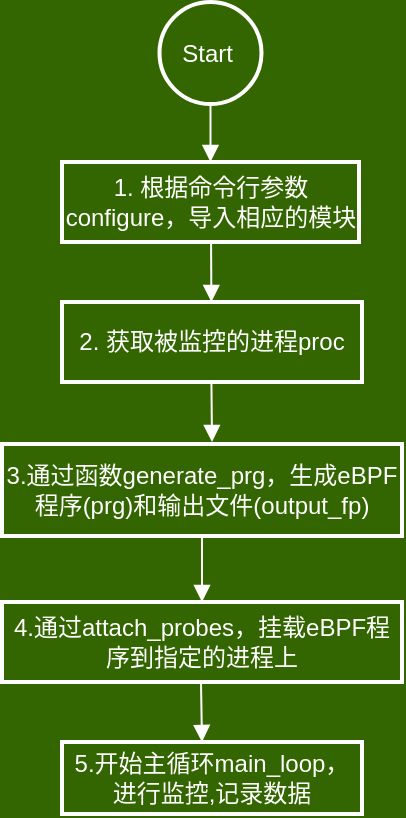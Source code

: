 <mxfile version="21.5.2" type="github" pages="9">
  <diagram name="top_snoop" id="3nX2BSyTHCfL3Wa8FLLo">
    <mxGraphModel dx="1050" dy="485" grid="1" gridSize="10" guides="1" tooltips="1" connect="1" arrows="1" fold="1" page="1" pageScale="1" pageWidth="827" pageHeight="1169" background="#336600" math="0" shadow="0">
      <root>
        <mxCell id="0" />
        <mxCell id="1" parent="0" />
        <mxCell id="h7UFg-lYE6FMvcC_o7Jn-14" value="Start " style="ellipse;aspect=fixed;strokeWidth=2;whiteSpace=wrap;fontColor=#FFFFFF;fillColor=none;strokeColor=#FFFFFF;" parent="1" vertex="1">
          <mxGeometry x="398.75" y="120" width="51" height="51" as="geometry" />
        </mxCell>
        <mxCell id="h7UFg-lYE6FMvcC_o7Jn-15" value="1. 根据命令行参数configure，导入相应的模块" style="whiteSpace=wrap;strokeWidth=2;strokeColor=#FFFFFF;fontColor=#FFFFFF;fillColor=none;" parent="1" vertex="1">
          <mxGeometry x="350" y="200" width="148.5" height="40" as="geometry" />
        </mxCell>
        <mxCell id="h7UFg-lYE6FMvcC_o7Jn-16" value="2. 获取被监控的进程proc" style="whiteSpace=wrap;strokeWidth=2;fillColor=none;strokeColor=#FFFFFF;fontColor=#FFFFFF;" parent="1" vertex="1">
          <mxGeometry x="350" y="270" width="150" height="40" as="geometry" />
        </mxCell>
        <mxCell id="h7UFg-lYE6FMvcC_o7Jn-17" value="3.通过函数generate_prg，生成eBPF程序(prg)和输出文件(output_fp)" style="whiteSpace=wrap;strokeWidth=2;fillColor=none;strokeColor=#FFFFFF;fontColor=#FFFFFF;" parent="1" vertex="1">
          <mxGeometry x="320" y="341" width="200" height="46" as="geometry" />
        </mxCell>
        <mxCell id="h7UFg-lYE6FMvcC_o7Jn-19" value="4.通过attach_probes，挂载eBPF程序到指定的进程上" style="whiteSpace=wrap;strokeWidth=2;fillColor=none;strokeColor=#FFFFFF;fontColor=#FFFFFF;" parent="1" vertex="1">
          <mxGeometry x="320" y="420" width="200" height="40" as="geometry" />
        </mxCell>
        <mxCell id="h7UFg-lYE6FMvcC_o7Jn-20" value="5.开始主循环main_loop，进行监控,记录数据" style="whiteSpace=wrap;strokeWidth=2;fillColor=none;strokeColor=#FFFFFF;fontColor=#FFFFFF;" parent="1" vertex="1">
          <mxGeometry x="350" y="490" width="150" height="36" as="geometry" />
        </mxCell>
        <mxCell id="h7UFg-lYE6FMvcC_o7Jn-21" value="" style="curved=1;startArrow=none;endArrow=block;exitX=0.498;exitY=0.999;rounded=0;strokeColor=#FFFFFF;entryX=0.5;entryY=0;entryDx=0;entryDy=0;" parent="1" source="h7UFg-lYE6FMvcC_o7Jn-14" target="h7UFg-lYE6FMvcC_o7Jn-15" edge="1">
          <mxGeometry relative="1" as="geometry">
            <Array as="points" />
            <mxPoint x="440" y="200" as="targetPoint" />
          </mxGeometry>
        </mxCell>
        <mxCell id="h7UFg-lYE6FMvcC_o7Jn-22" value="" style="curved=1;startArrow=none;endArrow=block;exitX=0.502;exitY=1.008;entryX=0.498;entryY=0.008;rounded=0;strokeColor=#FFFFFF;" parent="1" source="h7UFg-lYE6FMvcC_o7Jn-15" target="h7UFg-lYE6FMvcC_o7Jn-16" edge="1">
          <mxGeometry relative="1" as="geometry">
            <Array as="points" />
          </mxGeometry>
        </mxCell>
        <mxCell id="h7UFg-lYE6FMvcC_o7Jn-23" value="" style="curved=1;startArrow=none;endArrow=block;exitX=0.498;exitY=1.02;rounded=0;strokeColor=#FFFFFF;" parent="1" source="h7UFg-lYE6FMvcC_o7Jn-16" edge="1">
          <mxGeometry relative="1" as="geometry">
            <Array as="points" />
            <mxPoint x="425" y="340" as="targetPoint" />
          </mxGeometry>
        </mxCell>
        <mxCell id="h7UFg-lYE6FMvcC_o7Jn-24" value="" style="curved=1;startArrow=none;endArrow=block;entryX=0.5;entryY=0;rounded=0;strokeColor=#FFFFFF;entryDx=0;entryDy=0;entryPerimeter=0;exitX=0.5;exitY=1;exitDx=0;exitDy=0;" parent="1" source="h7UFg-lYE6FMvcC_o7Jn-17" target="h7UFg-lYE6FMvcC_o7Jn-19" edge="1">
          <mxGeometry relative="1" as="geometry">
            <Array as="points" />
            <mxPoint x="430" y="390" as="sourcePoint" />
            <mxPoint x="422.238" y="410" as="targetPoint" />
          </mxGeometry>
        </mxCell>
        <mxCell id="5Oxc7hnTDfyKyI8yuDM_-6" value="" style="curved=1;startArrow=none;endArrow=block;rounded=0;strokeColor=#FFFFFF;" edge="1" parent="1">
          <mxGeometry relative="1" as="geometry">
            <Array as="points" />
            <mxPoint x="419.5" y="460" as="sourcePoint" />
            <mxPoint x="420" y="490" as="targetPoint" />
          </mxGeometry>
        </mxCell>
      </root>
    </mxGraphModel>
  </diagram>
  <diagram id="IN9KLRWhwznHcERovsdw" name="cpu_top_record">
    <mxGraphModel dx="875" dy="404" grid="1" gridSize="10" guides="1" tooltips="1" connect="1" arrows="1" fold="1" page="1" pageScale="1" pageWidth="827" pageHeight="1169" background="#336600" math="0" shadow="0">
      <root>
        <mxCell id="0" />
        <mxCell id="1" parent="0" />
        <mxCell id="AUOW7-mFv-4OuoYt6kua-1" value="开始" style="rounded=1;absoluteArcSize=1;arcSize=14;whiteSpace=wrap;strokeWidth=2;fillColor=none;strokeColor=#FFFFFF;fontColor=#FFFFFF;" parent="1" vertex="1">
          <mxGeometry x="473" y="20" width="48" height="33" as="geometry" />
        </mxCell>
        <mxCell id="AUOW7-mFv-4OuoYt6kua-2" value="获取进程列表pid_list" style="whiteSpace=wrap;strokeWidth=2;fillColor=none;strokeColor=#FFFFFF;fontColor=#FFFFFF;rounded=1;arcSize=14;" parent="1" vertex="1">
          <mxGeometry x="433.5" y="79" width="127" height="38" as="geometry" />
        </mxCell>
        <mxCell id="AUOW7-mFv-4OuoYt6kua-3" value="遍历每个进程" style="rhombus;strokeWidth=2;whiteSpace=wrap;fillColor=none;strokeColor=#FFFFFF;fontColor=#FFFFFF;rounded=1;arcSize=14;" parent="1" vertex="1">
          <mxGeometry x="438" y="145" width="118" height="44" as="geometry" />
        </mxCell>
        <mxCell id="AUOW7-mFv-4OuoYt6kua-4" value="执行 &#39;top&#39; 命令，获取进程的cpu使用情况" style="whiteSpace=wrap;strokeWidth=2;fillColor=none;strokeColor=#FFFFFF;fontColor=#FFFFFF;rounded=1;arcSize=14;" parent="1" vertex="1">
          <mxGeometry x="244.5" y="213" width="120" height="39" as="geometry" />
        </mxCell>
        <mxCell id="AUOW7-mFv-4OuoYt6kua-5" value="按行处理 &#39;top&#39; 命令输出" style="whiteSpace=wrap;strokeWidth=2;fillColor=none;strokeColor=#FFFFFF;fontColor=#FFFFFF;rounded=1;arcSize=14;" parent="1" vertex="1">
          <mxGeometry x="234.75" y="276" width="139.5" height="23" as="geometry" />
        </mxCell>
        <mxCell id="AUOW7-mFv-4OuoYt6kua-6" value="判断该行是否为空" style="rhombus;strokeWidth=2;whiteSpace=wrap;fillColor=none;strokeColor=#FFFFFF;fontColor=#FFFFFF;rounded=1;arcSize=14;" parent="1" vertex="1">
          <mxGeometry x="229.75" y="328" width="149.5" height="55" as="geometry" />
        </mxCell>
        <mxCell id="AUOW7-mFv-4OuoYt6kua-7" value="跳过行" style="whiteSpace=wrap;strokeWidth=2;fillColor=none;strokeColor=#FFFFFF;fontColor=#FFFFFF;rounded=1;arcSize=14;" parent="1" vertex="1">
          <mxGeometry x="134" y="623" width="65" height="33" as="geometry" />
        </mxCell>
        <mxCell id="AUOW7-mFv-4OuoYt6kua-8" value="按列分割行" style="whiteSpace=wrap;strokeWidth=2;fillColor=none;strokeColor=#FFFFFF;fontColor=#FFFFFF;rounded=1;arcSize=14;" parent="1" vertex="1">
          <mxGeometry x="352" y="411" width="96" height="33" as="geometry" />
        </mxCell>
        <mxCell id="AUOW7-mFv-4OuoYt6kua-9" value="提取进程ID CPU使用率和进程名" style="whiteSpace=wrap;strokeWidth=2;fillColor=none;strokeColor=#FFFFFF;fontColor=#FFFFFF;rounded=1;arcSize=14;" parent="1" vertex="1">
          <mxGeometry x="280.5" y="473" width="239" height="33" as="geometry" />
        </mxCell>
        <mxCell id="AUOW7-mFv-4OuoYt6kua-10" value="判断是否指定输出文件" style="rhombus;strokeWidth=2;whiteSpace=wrap;fillColor=none;strokeColor=#FFFFFF;fontColor=#FFFFFF;rounded=1;arcSize=14;" parent="1" vertex="1">
          <mxGeometry x="300.25" y="534" width="199.5" height="53" as="geometry" />
        </mxCell>
        <mxCell id="AUOW7-mFv-4OuoYt6kua-11" value="将数据写入文件" style="whiteSpace=wrap;strokeWidth=2;fillColor=none;strokeColor=#FFFFFF;fontColor=#FFFFFF;rounded=1;arcSize=14;" parent="1" vertex="1">
          <mxGeometry x="223" y="623" width="129" height="33" as="geometry" />
        </mxCell>
        <mxCell id="AUOW7-mFv-4OuoYt6kua-12" value="将数据打印到控制台" style="whiteSpace=wrap;strokeWidth=2;fillColor=none;strokeColor=#FFFFFF;fontColor=#FFFFFF;rounded=1;arcSize=14;" parent="1" vertex="1">
          <mxGeometry x="382" y="623" width="161" height="33" as="geometry" />
        </mxCell>
        <mxCell id="AUOW7-mFv-4OuoYt6kua-13" value="结束每行处理" style="whiteSpace=wrap;strokeWidth=2;fillColor=none;strokeColor=#FFFFFF;fontColor=#FFFFFF;rounded=1;arcSize=14;" parent="1" vertex="1">
          <mxGeometry x="301" y="700" width="113" height="33" as="geometry" />
        </mxCell>
        <mxCell id="AUOW7-mFv-4OuoYt6kua-14" value="结束" style="rounded=1;absoluteArcSize=1;arcSize=14;whiteSpace=wrap;strokeWidth=2;fillColor=none;strokeColor=#FFFFFF;fontColor=#FFFFFF;" parent="1" vertex="1">
          <mxGeometry x="472" y="219" width="49" height="33" as="geometry" />
        </mxCell>
        <mxCell id="AUOW7-mFv-4OuoYt6kua-15" value="" style="curved=1;startArrow=none;endArrow=block;entryX=0.496;entryY=0.012;rounded=0;labelBackgroundColor=none;strokeColor=#FFFFFF;fontColor=#FFFFFF;exitX=0.5;exitY=1;exitDx=0;exitDy=0;" parent="1" source="AUOW7-mFv-4OuoYt6kua-1" target="AUOW7-mFv-4OuoYt6kua-2" edge="1">
          <mxGeometry relative="1" as="geometry">
            <Array as="points" />
            <mxPoint x="370" y="50" as="sourcePoint" />
          </mxGeometry>
        </mxCell>
        <mxCell id="AUOW7-mFv-4OuoYt6kua-16" value="" style="curved=1;startArrow=none;endArrow=block;exitX=0.496;exitY=1.024;entryX=0.497;entryY=-0.001;rounded=0;labelBackgroundColor=none;strokeColor=#FFFFFF;fontColor=#FFFFFF;" parent="1" source="AUOW7-mFv-4OuoYt6kua-2" target="AUOW7-mFv-4OuoYt6kua-3" edge="1">
          <mxGeometry relative="1" as="geometry">
            <Array as="points" />
          </mxGeometry>
        </mxCell>
        <mxCell id="AUOW7-mFv-4OuoYt6kua-18" value="" style="curved=1;startArrow=none;endArrow=block;exitX=0.499;exitY=1.018;entryX=0.499;entryY=-0.012;rounded=0;strokeColor=#FFFFFF;" parent="1" source="AUOW7-mFv-4OuoYt6kua-4" target="AUOW7-mFv-4OuoYt6kua-5" edge="1">
          <mxGeometry relative="1" as="geometry">
            <Array as="points" />
          </mxGeometry>
        </mxCell>
        <mxCell id="AUOW7-mFv-4OuoYt6kua-19" value="" style="curved=1;startArrow=none;endArrow=block;exitX=0.499;exitY=1.0;entryX=0.499;entryY=3.576e-8;rounded=0;strokeColor=#FFFFFF;" parent="1" source="AUOW7-mFv-4OuoYt6kua-5" target="AUOW7-mFv-4OuoYt6kua-6" edge="1">
          <mxGeometry relative="1" as="geometry">
            <Array as="points" />
          </mxGeometry>
        </mxCell>
        <mxCell id="AUOW7-mFv-4OuoYt6kua-20" value="是" style="curved=1;startArrow=none;endArrow=block;exitX=-0.002;exitY=0.837;entryX=0.497;entryY=0.006;rounded=0;labelBackgroundColor=none;strokeColor=#FFFFFF;fontColor=#FFFFFF;" parent="1" source="AUOW7-mFv-4OuoYt6kua-6" target="AUOW7-mFv-4OuoYt6kua-7" edge="1">
          <mxGeometry relative="1" as="geometry">
            <Array as="points" />
          </mxGeometry>
        </mxCell>
        <mxCell id="AUOW7-mFv-4OuoYt6kua-21" value="否" style="curved=1;startArrow=none;endArrow=block;exitX=0.857;exitY=1.002;entryX=0.495;entryY=-0.006;rounded=0;strokeColor=#FFFFFF;labelBackgroundColor=none;fontColor=#FFFFFF;" parent="1" source="AUOW7-mFv-4OuoYt6kua-6" target="AUOW7-mFv-4OuoYt6kua-8" edge="1">
          <mxGeometry relative="1" as="geometry">
            <Array as="points">
              <mxPoint x="387" y="399" />
            </Array>
          </mxGeometry>
        </mxCell>
        <mxCell id="AUOW7-mFv-4OuoYt6kua-22" value="" style="curved=1;startArrow=none;endArrow=block;exitX=0.495;exitY=1.006;entryX=0.5;entryY=0.006;rounded=0;strokeColor=#FFFFFF;" parent="1" source="AUOW7-mFv-4OuoYt6kua-8" target="AUOW7-mFv-4OuoYt6kua-9" edge="1">
          <mxGeometry relative="1" as="geometry">
            <Array as="points" />
          </mxGeometry>
        </mxCell>
        <mxCell id="AUOW7-mFv-4OuoYt6kua-23" value="" style="curved=1;startArrow=none;endArrow=block;exitX=0.5;exitY=1.018;entryX=0.5;entryY=-0.002;rounded=0;strokeColor=#FFFFFF;" parent="1" source="AUOW7-mFv-4OuoYt6kua-9" target="AUOW7-mFv-4OuoYt6kua-10" edge="1">
          <mxGeometry relative="1" as="geometry">
            <Array as="points" />
          </mxGeometry>
        </mxCell>
        <mxCell id="AUOW7-mFv-4OuoYt6kua-24" value="是" style="curved=1;startArrow=none;endArrow=block;exitX=0.149;exitY=0.999;entryX=0.498;entryY=0.006;rounded=0;labelBackgroundColor=none;strokeColor=#FFFFFF;fontColor=#FFFFFF;" parent="1" source="AUOW7-mFv-4OuoYt6kua-10" target="AUOW7-mFv-4OuoYt6kua-11" edge="1">
          <mxGeometry relative="1" as="geometry">
            <Array as="points" />
          </mxGeometry>
        </mxCell>
        <mxCell id="AUOW7-mFv-4OuoYt6kua-25" value="否" style="curved=1;startArrow=none;endArrow=block;exitX=0.851;exitY=0.999;entryX=0.496;entryY=0.006;rounded=0;strokeColor=#FFFFFF;fontColor=#FFFFFF;labelBackgroundColor=none;" parent="1" source="AUOW7-mFv-4OuoYt6kua-10" target="AUOW7-mFv-4OuoYt6kua-12" edge="1">
          <mxGeometry relative="1" as="geometry">
            <Array as="points">
              <mxPoint x="458" y="604" />
            </Array>
          </mxGeometry>
        </mxCell>
        <mxCell id="AUOW7-mFv-4OuoYt6kua-26" value="" style="curved=1;startArrow=none;endArrow=block;exitX=0.497;exitY=1.018;rounded=0;labelBackgroundColor=none;strokeColor=#FFFFFF;fontColor=#FFFFFF;entryX=0;entryY=0.5;entryDx=0;entryDy=0;" parent="1" edge="1" target="AUOW7-mFv-4OuoYt6kua-13">
          <mxGeometry relative="1" as="geometry">
            <Array as="points">
              <mxPoint x="188" y="713" />
            </Array>
            <mxPoint x="172.997" y="656" as="sourcePoint" />
            <mxPoint x="297" y="753" as="targetPoint" />
          </mxGeometry>
        </mxCell>
        <mxCell id="AUOW7-mFv-4OuoYt6kua-27" value="" style="curved=1;startArrow=none;endArrow=block;rounded=0;labelBackgroundColor=none;strokeColor=#FFFFFF;fontColor=#FFFFFF;entryX=0.354;entryY=0.03;entryDx=0;entryDy=0;entryPerimeter=0;" parent="1" target="AUOW7-mFv-4OuoYt6kua-13" edge="1">
          <mxGeometry relative="1" as="geometry">
            <Array as="points">
              <mxPoint x="330" y="680" />
            </Array>
            <mxPoint x="287" y="656" as="sourcePoint" />
            <mxPoint x="360" y="690" as="targetPoint" />
          </mxGeometry>
        </mxCell>
        <mxCell id="AUOW7-mFv-4OuoYt6kua-28" value="" style="curved=1;startArrow=none;endArrow=block;exitX=0.496;exitY=1.018;entryX=0.845;entryY=-0.012;rounded=0;labelBackgroundColor=none;strokeColor=#FFFFFF;fontColor=#FFFFFF;" parent="1" source="AUOW7-mFv-4OuoYt6kua-12" target="AUOW7-mFv-4OuoYt6kua-13" edge="1">
          <mxGeometry relative="1" as="geometry">
            <Array as="points" />
          </mxGeometry>
        </mxCell>
        <mxCell id="AUOW7-mFv-4OuoYt6kua-29" value="" style="curved=1;startArrow=none;endArrow=block;entryX=0.949;entryY=0.568;rounded=0;strokeColor=#FFFFFF;exitX=1;exitY=0.5;exitDx=0;exitDy=0;entryDx=0;entryDy=0;entryPerimeter=0;" parent="1" edge="1" target="AUOW7-mFv-4OuoYt6kua-3" source="AUOW7-mFv-4OuoYt6kua-13">
          <mxGeometry relative="1" as="geometry">
            <Array as="points">
              <mxPoint x="614" y="712" />
              <mxPoint x="579" y="352.8" />
            </Array>
            <mxPoint x="438" y="706.75" as="sourcePoint" />
            <mxPoint x="550.5" y="160.0" as="targetPoint" />
          </mxGeometry>
        </mxCell>
        <mxCell id="AUOW7-mFv-4OuoYt6kua-30" value="结束循环" style="curved=1;startArrow=none;endArrow=block;exitX=0.497;exitY=0.999;entryX=0.502;entryY=0.006;rounded=0;labelBackgroundColor=none;fontColor=#FFFFFF;strokeColor=#FFFFFF;" parent="1" source="AUOW7-mFv-4OuoYt6kua-3" target="AUOW7-mFv-4OuoYt6kua-14" edge="1">
          <mxGeometry relative="1" as="geometry">
            <Array as="points" />
          </mxGeometry>
        </mxCell>
        <mxCell id="AUOW7-mFv-4OuoYt6kua-32" value="" style="curved=1;endArrow=block;html=1;rounded=0;exitX=0;exitY=0.5;exitDx=0;exitDy=0;entryX=0.5;entryY=0;entryDx=0;entryDy=0;strokeColor=#FFFFFF;startArrow=none;" parent="1" source="AUOW7-mFv-4OuoYt6kua-3" target="AUOW7-mFv-4OuoYt6kua-4" edge="1">
          <mxGeometry width="50" height="50" relative="1" as="geometry">
            <mxPoint x="387" y="318" as="sourcePoint" />
            <mxPoint x="437" y="268" as="targetPoint" />
            <Array as="points">
              <mxPoint x="363" y="163" />
              <mxPoint x="305" y="179" />
            </Array>
          </mxGeometry>
        </mxCell>
      </root>
    </mxGraphModel>
  </diagram>
  <diagram id="hdZc4Ev97IjyG26lCY4t" name="内存释放更新函数">
    <mxGraphModel dx="1235" dy="636" grid="0" gridSize="10" guides="1" tooltips="1" connect="1" arrows="1" fold="1" page="1" pageScale="1" pageWidth="827" pageHeight="1169" math="0" shadow="0">
      <root>
        <mxCell id="0" />
        <mxCell id="1" parent="0" />
        <mxCell id="1NngMsgMbWUKY6UWsDFl-1" value="开始" style="whiteSpace=wrap;strokeWidth=2;" vertex="1" parent="1">
          <mxGeometry x="220.5" y="226" width="48" height="33" as="geometry" />
        </mxCell>
        <mxCell id="1NngMsgMbWUKY6UWsDFl-2" value="在`combined_allocs`哈希表中查找&#xa;tgid对应的内存分配信息，值赋给`existing_cinfo`，" style="rhombus;strokeWidth=2;whiteSpace=wrap;" vertex="1" parent="1">
          <mxGeometry x="114" y="286" width="261" height="82" as="geometry" />
        </mxCell>
        <mxCell id="1NngMsgMbWUKY6UWsDFl-3" value="获取旧的内存分配信息，将`existing_cinfo`指向的值赋给`cinfo`" style="whiteSpace=wrap;strokeWidth=2;" vertex="1" parent="1">
          <mxGeometry x="55" y="409" width="172" height="49" as="geometry" />
        </mxCell>
        <mxCell id="1NngMsgMbWUKY6UWsDFl-4" value="初始化内存分配信息" style="whiteSpace=wrap;strokeWidth=2;" vertex="1" parent="1">
          <mxGeometry x="267" y="410" width="171" height="48" as="geometry" />
        </mxCell>
        <mxCell id="1NngMsgMbWUKY6UWsDFl-5" value="判断释放内存大小是否大于等于总分配内存大小" style="whiteSpace=wrap;strokeWidth=2;" vertex="1" parent="1">
          <mxGeometry x="72" y="508" width="352" height="33" as="geometry" />
        </mxCell>
        <mxCell id="1NngMsgMbWUKY6UWsDFl-6" value="总分配内存大小设为0" style="whiteSpace=wrap;strokeWidth=2;" vertex="1" parent="1">
          <mxGeometry x="20" y="610" width="169" height="33" as="geometry" />
        </mxCell>
        <mxCell id="1NngMsgMbWUKY6UWsDFl-7" value="从总分配内存大小中减去释放的内存大小" style="whiteSpace=wrap;strokeWidth=2;" vertex="1" parent="1">
          <mxGeometry x="239" y="610" width="231" height="33" as="geometry" />
        </mxCell>
        <mxCell id="1NngMsgMbWUKY6UWsDFl-8" value="判断分配次数是否大于0" style="whiteSpace=wrap;strokeWidth=2;" vertex="1" parent="1">
          <mxGeometry x="152.5" y="673" width="184" height="33" as="geometry" />
        </mxCell>
        <mxCell id="1NngMsgMbWUKY6UWsDFl-9" value="分配次数减1" style="whiteSpace=wrap;strokeWidth=2;" vertex="1" parent="1">
          <mxGeometry x="108" y="754" width="104" height="33" as="geometry" />
        </mxCell>
        <mxCell id="1NngMsgMbWUKY6UWsDFl-10" value="分配次数保持不变" style="whiteSpace=wrap;strokeWidth=2;" vertex="1" parent="1">
          <mxGeometry x="261" y="754" width="145" height="33" as="geometry" />
        </mxCell>
        <mxCell id="1NngMsgMbWUKY6UWsDFl-11" value="在`combined_allocs`哈希表中更新内存分配，将键为`tgid`的项的值赋为`cinfo`" style="whiteSpace=wrap;strokeWidth=2;" vertex="1" parent="1">
          <mxGeometry x="141" y="828" width="220" height="33" as="geometry" />
        </mxCell>
        <mxCell id="1NngMsgMbWUKY6UWsDFl-12" value="结束" style="whiteSpace=wrap;strokeWidth=2;" vertex="1" parent="1">
          <mxGeometry x="227" y="888" width="49" height="33" as="geometry" />
        </mxCell>
        <mxCell id="1NngMsgMbWUKY6UWsDFl-13" value="" style="curved=1;startArrow=none;endArrow=block;exitX=0.492;exitY=1.012;rounded=0;entryX=0.5;entryY=0;entryDx=0;entryDy=0;" edge="1" parent="1" source="1NngMsgMbWUKY6UWsDFl-1" target="1NngMsgMbWUKY6UWsDFl-2">
          <mxGeometry relative="1" as="geometry">
            <Array as="points" />
            <mxPoint x="243" y="160" as="targetPoint" />
          </mxGeometry>
        </mxCell>
        <mxCell id="1NngMsgMbWUKY6UWsDFl-14" value="找到" style="curved=1;startArrow=none;endArrow=block;exitX=0.16;exitY=1.002;entryX=0.499;entryY=-0.004;rounded=0;" edge="1" parent="1" source="1NngMsgMbWUKY6UWsDFl-2" target="1NngMsgMbWUKY6UWsDFl-3">
          <mxGeometry relative="1" as="geometry">
            <Array as="points">
              <mxPoint x="138" y="391" />
            </Array>
          </mxGeometry>
        </mxCell>
        <mxCell id="1NngMsgMbWUKY6UWsDFl-15" value="未找到" style="curved=1;startArrow=none;endArrow=block;exitX=0.84;exitY=1.002;entryX=0.496;entryY=-0.004;rounded=0;" edge="1" parent="1" source="1NngMsgMbWUKY6UWsDFl-2" target="1NngMsgMbWUKY6UWsDFl-4">
          <mxGeometry relative="1" as="geometry">
            <Array as="points">
              <mxPoint x="357" y="391" />
            </Array>
          </mxGeometry>
        </mxCell>
        <mxCell id="1NngMsgMbWUKY6UWsDFl-16" value="" style="curved=1;startArrow=none;endArrow=block;exitX=0.499;exitY=1.008;entryX=0.375;entryY=0.008;rounded=0;" edge="1" parent="1" source="1NngMsgMbWUKY6UWsDFl-3" target="1NngMsgMbWUKY6UWsDFl-5">
          <mxGeometry relative="1" as="geometry">
            <Array as="points">
              <mxPoint x="138" y="483" />
            </Array>
          </mxGeometry>
        </mxCell>
        <mxCell id="1NngMsgMbWUKY6UWsDFl-17" value="" style="curved=1;startArrow=none;endArrow=block;exitX=0.496;exitY=1.008;entryX=0.623;entryY=0.008;rounded=0;" edge="1" parent="1" source="1NngMsgMbWUKY6UWsDFl-4" target="1NngMsgMbWUKY6UWsDFl-5">
          <mxGeometry relative="1" as="geometry">
            <Array as="points">
              <mxPoint x="357" y="483" />
            </Array>
          </mxGeometry>
        </mxCell>
        <mxCell id="1NngMsgMbWUKY6UWsDFl-18" value="是" style="curved=1;startArrow=none;endArrow=block;exitX=0.365;exitY=1.02;entryX=0.499;entryY=0.002;rounded=0;" edge="1" parent="1" source="1NngMsgMbWUKY6UWsDFl-5" target="1NngMsgMbWUKY6UWsDFl-6">
          <mxGeometry relative="1" as="geometry">
            <Array as="points">
              <mxPoint x="104" y="576" />
            </Array>
          </mxGeometry>
        </mxCell>
        <mxCell id="1NngMsgMbWUKY6UWsDFl-19" value="否" style="curved=1;startArrow=none;endArrow=block;exitX=0.632;exitY=1.02;entryX=0.498;entryY=0.002;rounded=0;" edge="1" parent="1" source="1NngMsgMbWUKY6UWsDFl-5" target="1NngMsgMbWUKY6UWsDFl-7">
          <mxGeometry relative="1" as="geometry">
            <Array as="points">
              <mxPoint x="391" y="576" />
            </Array>
          </mxGeometry>
        </mxCell>
        <mxCell id="1NngMsgMbWUKY6UWsDFl-20" value="" style="curved=1;startArrow=none;endArrow=block;exitX=0.499;exitY=1.014;entryX=0.186;entryY=0.014;rounded=0;" edge="1" parent="1" source="1NngMsgMbWUKY6UWsDFl-6" target="1NngMsgMbWUKY6UWsDFl-8">
          <mxGeometry relative="1" as="geometry">
            <Array as="points" />
          </mxGeometry>
        </mxCell>
        <mxCell id="1NngMsgMbWUKY6UWsDFl-21" value="" style="curved=1;startArrow=none;endArrow=block;exitX=0.498;exitY=1.014;entryX=0.81;entryY=0.014;rounded=0;" edge="1" parent="1" source="1NngMsgMbWUKY6UWsDFl-7" target="1NngMsgMbWUKY6UWsDFl-8">
          <mxGeometry relative="1" as="geometry">
            <Array as="points" />
          </mxGeometry>
        </mxCell>
        <mxCell id="1NngMsgMbWUKY6UWsDFl-22" value="是" style="curved=1;startArrow=none;endArrow=block;exitX=0.342;exitY=1.026;entryX=0.504;entryY=0.008;rounded=0;" edge="1" parent="1" source="1NngMsgMbWUKY6UWsDFl-8" target="1NngMsgMbWUKY6UWsDFl-9">
          <mxGeometry relative="1" as="geometry">
            <Array as="points">
              <mxPoint x="160" y="761" />
            </Array>
          </mxGeometry>
        </mxCell>
        <mxCell id="1NngMsgMbWUKY6UWsDFl-23" value="否" style="curved=1;startArrow=none;endArrow=block;exitX=0.653;exitY=1.026;entryX=0.495;entryY=0.008;rounded=0;" edge="1" parent="1" source="1NngMsgMbWUKY6UWsDFl-8" target="1NngMsgMbWUKY6UWsDFl-10">
          <mxGeometry relative="1" as="geometry">
            <Array as="points">
              <mxPoint x="335" y="761" />
            </Array>
          </mxGeometry>
        </mxCell>
        <mxCell id="1NngMsgMbWUKY6UWsDFl-24" value="" style="curved=1;startArrow=none;endArrow=block;exitX=0.504;exitY=1.02;entryX=0.339;entryY=-0.011;rounded=0;" edge="1" parent="1" source="1NngMsgMbWUKY6UWsDFl-9" target="1NngMsgMbWUKY6UWsDFl-11">
          <mxGeometry relative="1" as="geometry">
            <Array as="points" />
          </mxGeometry>
        </mxCell>
        <mxCell id="1NngMsgMbWUKY6UWsDFl-25" value="" style="curved=1;startArrow=none;endArrow=block;exitX=0.495;exitY=1.02;entryX=0.657;entryY=-0.011;rounded=0;" edge="1" parent="1" source="1NngMsgMbWUKY6UWsDFl-10" target="1NngMsgMbWUKY6UWsDFl-11">
          <mxGeometry relative="1" as="geometry">
            <Array as="points" />
          </mxGeometry>
        </mxCell>
        <mxCell id="1NngMsgMbWUKY6UWsDFl-26" value="" style="curved=1;startArrow=none;endArrow=block;exitX=0.498;exitY=1.002;entryX=0.502;entryY=0.002;rounded=0;" edge="1" parent="1" source="1NngMsgMbWUKY6UWsDFl-11" target="1NngMsgMbWUKY6UWsDFl-12">
          <mxGeometry relative="1" as="geometry">
            <Array as="points" />
          </mxGeometry>
        </mxCell>
      </root>
    </mxGraphModel>
  </diagram>
  <diagram id="TjBMJBHKjW4htiPbsV9B" name="内存释放-异常情况">
    <mxGraphModel dx="1050" dy="541" grid="0" gridSize="10" guides="1" tooltips="1" connect="1" arrows="1" fold="1" page="1" pageScale="1" pageWidth="827" pageHeight="1169" math="0" shadow="0">
      <root>
        <mxCell id="0" />
        <mxCell id="1" parent="0" />
        <mxCell id="QXWXVMbuQS7lF9Gm1cix-12" value="否" style="curved=1;startArrow=none;endArrow=block;exitX=0.213;exitY=1.006;entryX=3.893e-8;entryY=0.246;rounded=0;" edge="1" parent="1" target="QXWXVMbuQS7lF9Gm1cix-5">
          <mxGeometry relative="1" as="geometry">
            <Array as="points">
              <mxPoint x="20" y="254" />
              <mxPoint x="20" y="532" />
            </Array>
            <mxPoint x="113.642" y="220" as="sourcePoint" />
          </mxGeometry>
        </mxCell>
        <mxCell id="QXWXVMbuQS7lF9Gm1cix-18" value="开始" style="whiteSpace=wrap;strokeWidth=2;" vertex="1" parent="1">
          <mxGeometry x="201" y="50" width="48" height="33" as="geometry" />
        </mxCell>
        <mxCell id="QXWXVMbuQS7lF9Gm1cix-19" value="尝试释放内存" style="whiteSpace=wrap;strokeWidth=2;" vertex="1" parent="1">
          <mxGeometry x="169" y="103" width="112" height="33" as="geometry" />
        </mxCell>
        <mxCell id="QXWXVMbuQS7lF9Gm1cix-20" value="删除内存分配信息" style="whiteSpace=wrap;strokeWidth=2;" vertex="1" parent="1">
          <mxGeometry x="249" y="420" width="145" height="33" as="geometry" />
        </mxCell>
        <mxCell id="QXWXVMbuQS7lF9Gm1cix-21" value="打印警告信息" style="whiteSpace=wrap;strokeWidth=2;" vertex="1" parent="1">
          <mxGeometry x="63" y="187" width="113" height="33" as="geometry" />
        </mxCell>
        <mxCell id="QXWXVMbuQS7lF9Gm1cix-22" value="创建记录异常信息的变量`cinfo`，并将`total_size`设为当前进程ID，`number_of_allocs`设为尝试释放的内存地址。" style="whiteSpace=wrap;strokeWidth=2;" vertex="1" parent="1">
          <mxGeometry x="27.5" y="249" width="184" height="61" as="geometry" />
        </mxCell>
        <mxCell id="QXWXVMbuQS7lF9Gm1cix-23" value="设置异常标识（将`tgid`设置为`PID_MAX+1`，这是一个不可能的线程组ID）" style="whiteSpace=wrap;strokeWidth=2;" vertex="1" parent="1">
          <mxGeometry x="28.5" y="333" width="183" height="52" as="geometry" />
        </mxCell>
        <mxCell id="QXWXVMbuQS7lF9Gm1cix-24" value="记录异常信息到哈希表`combined_allocs`" style="whiteSpace=wrap;strokeWidth=2;" vertex="1" parent="1">
          <mxGeometry x="32" y="422" width="175" height="33" as="geometry" />
        </mxCell>
        <mxCell id="QXWXVMbuQS7lF9Gm1cix-25" value="结束" style="whiteSpace=wrap;strokeWidth=2;" vertex="1" parent="1">
          <mxGeometry x="200" y="492" width="49" height="33" as="geometry" />
        </mxCell>
        <mxCell id="QXWXVMbuQS7lF9Gm1cix-26" value="" style="curved=1;startArrow=none;endArrow=block;exitX=0.501;exitY=1.012;entryX=0.5;entryY=0.012;rounded=0;" edge="1" parent="1" source="QXWXVMbuQS7lF9Gm1cix-18" target="QXWXVMbuQS7lF9Gm1cix-19">
          <mxGeometry relative="1" as="geometry">
            <Array as="points" />
          </mxGeometry>
        </mxCell>
        <mxCell id="QXWXVMbuQS7lF9Gm1cix-27" value="找到对应的内存分配信息" style="curved=1;startArrow=none;endArrow=block;exitX=0.822;exitY=1.024;entryX=0.501;entryY=0.012;rounded=0;" edge="1" parent="1" source="QXWXVMbuQS7lF9Gm1cix-19" target="QXWXVMbuQS7lF9Gm1cix-20">
          <mxGeometry relative="1" as="geometry">
            <Array as="points">
              <mxPoint x="335" y="171" />
            </Array>
          </mxGeometry>
        </mxCell>
        <mxCell id="QXWXVMbuQS7lF9Gm1cix-28" value="找不到对应的内存分配信息" style="curved=1;startArrow=none;endArrow=block;exitX=0.179;exitY=1.024;entryX=0.499;entryY=0.006;rounded=0;" edge="1" parent="1" source="QXWXVMbuQS7lF9Gm1cix-19" target="QXWXVMbuQS7lF9Gm1cix-21">
          <mxGeometry relative="1" as="geometry">
            <Array as="points">
              <mxPoint x="115" y="171" />
            </Array>
          </mxGeometry>
        </mxCell>
        <mxCell id="QXWXVMbuQS7lF9Gm1cix-29" value="" style="curved=1;startArrow=none;endArrow=block;exitX=0.499;exitY=1.018;entryX=0.497;entryY=-0.012;rounded=0;" edge="1" parent="1" source="QXWXVMbuQS7lF9Gm1cix-21" target="QXWXVMbuQS7lF9Gm1cix-22">
          <mxGeometry relative="1" as="geometry">
            <Array as="points" />
          </mxGeometry>
        </mxCell>
        <mxCell id="QXWXVMbuQS7lF9Gm1cix-30" value="" style="curved=1;startArrow=none;endArrow=block;exitX=0.497;exitY=1.0;entryX=0.495;entryY=1.734e-7;rounded=0;" edge="1" parent="1" source="QXWXVMbuQS7lF9Gm1cix-22" target="QXWXVMbuQS7lF9Gm1cix-23">
          <mxGeometry relative="1" as="geometry">
            <Array as="points" />
          </mxGeometry>
        </mxCell>
        <mxCell id="QXWXVMbuQS7lF9Gm1cix-31" value="" style="curved=1;startArrow=none;endArrow=block;exitX=0.495;exitY=1.012;entryX=0.499;entryY=0.012;rounded=0;" edge="1" parent="1" source="QXWXVMbuQS7lF9Gm1cix-23" target="QXWXVMbuQS7lF9Gm1cix-24">
          <mxGeometry relative="1" as="geometry">
            <Array as="points" />
          </mxGeometry>
        </mxCell>
        <mxCell id="QXWXVMbuQS7lF9Gm1cix-32" value="" style="curved=1;startArrow=none;endArrow=block;exitX=0.499;exitY=1.024;entryX=-0.005;entryY=0.22;rounded=0;" edge="1" parent="1" source="QXWXVMbuQS7lF9Gm1cix-24" target="QXWXVMbuQS7lF9Gm1cix-25">
          <mxGeometry relative="1" as="geometry">
            <Array as="points">
              <mxPoint x="140" y="488" />
            </Array>
          </mxGeometry>
        </mxCell>
        <mxCell id="QXWXVMbuQS7lF9Gm1cix-33" value="" style="curved=1;startArrow=none;endArrow=block;exitX=0.501;exitY=1.024;entryX=0.987;entryY=0.22;rounded=0;" edge="1" parent="1" source="QXWXVMbuQS7lF9Gm1cix-20" target="QXWXVMbuQS7lF9Gm1cix-25">
          <mxGeometry relative="1" as="geometry">
            <Array as="points">
              <mxPoint x="304" y="491" />
            </Array>
          </mxGeometry>
        </mxCell>
      </root>
    </mxGraphModel>
  </diagram>
  <diagram id="Qkxh0dV4tTyi8s2o6wSK" name="network_record">
    <mxGraphModel dx="1235" dy="636" grid="0" gridSize="10" guides="1" tooltips="1" connect="1" arrows="1" fold="1" page="1" pageScale="1" pageWidth="827" pageHeight="1169" math="0" shadow="0">
      <root>
        <mxCell id="0" />
        <mxCell id="1" parent="0" />
        <mxCell id="63xmf0QQKzZDDCpswBvF-1" value="定义网络记录函数network_record" style="whiteSpace=wrap;strokeWidth=2;" vertex="1" parent="1">
          <mxGeometry x="76" y="20" width="144" height="33" as="geometry" />
        </mxCell>
        <mxCell id="63xmf0QQKzZDDCpswBvF-2" value="定义命名元组ThroughputKey用于存储进程ID和名称" style="whiteSpace=wrap;strokeWidth=2;" vertex="1" parent="1">
          <mxGeometry x="64.5" y="73" width="167" height="42" as="geometry" />
        </mxCell>
        <mxCell id="63xmf0QQKzZDDCpswBvF-3" value="初始化字典throughput，于存储每个进程的接收和发送字节数" style="whiteSpace=wrap;strokeWidth=2;" vertex="1" parent="1">
          <mxGeometry x="76.5" y="210" width="142.5" height="47" as="geometry" />
        </mxCell>
        <mxCell id="63xmf0QQKzZDDCpswBvF-4" value="遍历接收字节的哈希表send_bytes，将每个进程的接收字节数存储到默认字典中" style="whiteSpace=wrap;strokeWidth=2;" vertex="1" parent="1">
          <mxGeometry x="60" y="277" width="174" height="57" as="geometry" />
        </mxCell>
        <mxCell id="63xmf0QQKzZDDCpswBvF-5" value="清空接收字节哈希表" style="whiteSpace=wrap;strokeWidth=2;" vertex="1" parent="1">
          <mxGeometry x="67.5" y="352" width="159" height="33" as="geometry" />
        </mxCell>
        <mxCell id="63xmf0QQKzZDDCpswBvF-6" value="遍历发送字节的哈希表recv_bytes，将每个进程的发送字节数存储到默认字典中" style="whiteSpace=wrap;strokeWidth=2;" vertex="1" parent="1">
          <mxGeometry x="62" y="415" width="173" height="57" as="geometry" />
        </mxCell>
        <mxCell id="63xmf0QQKzZDDCpswBvF-7" value="清空发送字节哈希表" style="whiteSpace=wrap;strokeWidth=2;" vertex="1" parent="1">
          <mxGeometry x="69" y="520" width="159" height="33" as="geometry" />
        </mxCell>
        <mxCell id="63xmf0QQKzZDDCpswBvF-9" value="遍历吞吐量字典throughput并写入输出文件" style="whiteSpace=wrap;strokeWidth=2;" vertex="1" parent="1">
          <mxGeometry x="69.75" y="581" width="156" height="34" as="geometry" />
        </mxCell>
        <mxCell id="63xmf0QQKzZDDCpswBvF-10" value="检查输出文件是否有有效数据" style="whiteSpace=wrap;strokeWidth=2;" vertex="1" parent="1">
          <mxGeometry x="66.5" y="640" width="161" height="33" as="geometry" />
        </mxCell>
        <mxCell id="63xmf0QQKzZDDCpswBvF-11" value="结束" style="whiteSpace=wrap;strokeWidth=2;" vertex="1" parent="1">
          <mxGeometry x="136" y="789" width="49" height="33" as="geometry" />
        </mxCell>
        <mxCell id="63xmf0QQKzZDDCpswBvF-12" value="遍历snoop_proc哈希表并将网络流量空值写入输出文件" style="whiteSpace=wrap;strokeWidth=2;" vertex="1" parent="1">
          <mxGeometry x="136" y="719" width="158" height="43" as="geometry" />
        </mxCell>
        <mxCell id="63xmf0QQKzZDDCpswBvF-13" value="" style="curved=1;startArrow=none;endArrow=block;exitX=0.501;exitY=1.012;entryX=0.501;entryY=0.012;rounded=0;" edge="1" parent="1" source="63xmf0QQKzZDDCpswBvF-1" target="63xmf0QQKzZDDCpswBvF-2">
          <mxGeometry relative="1" as="geometry">
            <Array as="points" />
          </mxGeometry>
        </mxCell>
        <mxCell id="63xmf0QQKzZDDCpswBvF-14" value="" style="curved=1;startArrow=none;endArrow=block;exitX=0.501;exitY=1.024;entryX=0.5;entryY=0;rounded=0;entryDx=0;entryDy=0;" edge="1" parent="1" source="63xmf0QQKzZDDCpswBvF-2" target="63xmf0QQKzZDDCpswBvF-25">
          <mxGeometry relative="1" as="geometry">
            <Array as="points" />
          </mxGeometry>
        </mxCell>
        <mxCell id="63xmf0QQKzZDDCpswBvF-15" value="" style="curved=1;startArrow=none;endArrow=block;exitX=0.501;exitY=1.006;entryX=0.501;entryY=0.006;rounded=0;" edge="1" parent="1" source="63xmf0QQKzZDDCpswBvF-3" target="63xmf0QQKzZDDCpswBvF-4">
          <mxGeometry relative="1" as="geometry">
            <Array as="points" />
          </mxGeometry>
        </mxCell>
        <mxCell id="63xmf0QQKzZDDCpswBvF-16" value="" style="curved=1;startArrow=none;endArrow=block;exitX=0.501;exitY=1.018;entryX=0.498;entryY=-0.012;rounded=0;" edge="1" parent="1" source="63xmf0QQKzZDDCpswBvF-4" target="63xmf0QQKzZDDCpswBvF-5">
          <mxGeometry relative="1" as="geometry">
            <Array as="points" />
          </mxGeometry>
        </mxCell>
        <mxCell id="63xmf0QQKzZDDCpswBvF-17" value="" style="curved=1;startArrow=none;endArrow=block;exitX=0.498;exitY=1.0;entryX=0.501;entryY=2.312e-7;rounded=0;" edge="1" parent="1" source="63xmf0QQKzZDDCpswBvF-5" target="63xmf0QQKzZDDCpswBvF-6">
          <mxGeometry relative="1" as="geometry">
            <Array as="points" />
          </mxGeometry>
        </mxCell>
        <mxCell id="63xmf0QQKzZDDCpswBvF-18" value="" style="curved=1;startArrow=none;endArrow=block;exitX=0.501;exitY=1.012;entryX=0.498;entryY=0.012;rounded=0;" edge="1" parent="1" source="63xmf0QQKzZDDCpswBvF-6" target="63xmf0QQKzZDDCpswBvF-7">
          <mxGeometry relative="1" as="geometry">
            <Array as="points" />
          </mxGeometry>
        </mxCell>
        <mxCell id="63xmf0QQKzZDDCpswBvF-20" value="" style="curved=1;startArrow=none;endArrow=block;exitX=0.5;exitY=1;entryX=0.499;entryY=0.006;rounded=0;exitDx=0;exitDy=0;" edge="1" parent="1" source="63xmf0QQKzZDDCpswBvF-7" target="63xmf0QQKzZDDCpswBvF-9">
          <mxGeometry relative="1" as="geometry">
            <Array as="points" />
            <mxPoint x="148.188" y="637" as="sourcePoint" />
          </mxGeometry>
        </mxCell>
        <mxCell id="63xmf0QQKzZDDCpswBvF-21" value="" style="curved=1;startArrow=none;endArrow=block;exitX=0.499;exitY=1.018;entryX=0.498;entryY=-0.012;rounded=0;" edge="1" parent="1" source="63xmf0QQKzZDDCpswBvF-9" target="63xmf0QQKzZDDCpswBvF-10">
          <mxGeometry relative="1" as="geometry">
            <Array as="points" />
          </mxGeometry>
        </mxCell>
        <mxCell id="63xmf0QQKzZDDCpswBvF-22" value="有有效数据" style="curved=1;startArrow=none;endArrow=block;exitX=0.273;exitY=1.0;entryX=-0.002;entryY=0.222;rounded=0;" edge="1" parent="1" source="63xmf0QQKzZDDCpswBvF-10" target="63xmf0QQKzZDDCpswBvF-11">
          <mxGeometry x="-0.004" relative="1" as="geometry">
            <Array as="points">
              <mxPoint x="47" y="743" />
              <mxPoint x="76" y="810" />
            </Array>
            <mxPoint as="offset" />
          </mxGeometry>
        </mxCell>
        <mxCell id="63xmf0QQKzZDDCpswBvF-23" value="无有效数据" style="curved=1;startArrow=none;endArrow=block;exitX=0.723;exitY=1.0;entryX=0.499;entryY=0.012;rounded=0;" edge="1" parent="1" source="63xmf0QQKzZDDCpswBvF-10" target="63xmf0QQKzZDDCpswBvF-12">
          <mxGeometry relative="1" as="geometry">
            <Array as="points">
              <mxPoint x="208" y="687" />
            </Array>
          </mxGeometry>
        </mxCell>
        <mxCell id="63xmf0QQKzZDDCpswBvF-24" value="" style="curved=1;startArrow=none;endArrow=block;exitX=0.499;exitY=1.024;entryX=0.989;entryY=0.222;rounded=0;" edge="1" parent="1" source="63xmf0QQKzZDDCpswBvF-12" target="63xmf0QQKzZDDCpswBvF-11">
          <mxGeometry relative="1" as="geometry">
            <Array as="points" />
          </mxGeometry>
        </mxCell>
        <mxCell id="63xmf0QQKzZDDCpswBvF-25" value="定义一个函数get_throughput_key用于从BPF哈希表的键中获取进程ID和名称" style="whiteSpace=wrap;strokeWidth=2;" vertex="1" parent="1">
          <mxGeometry x="62" y="137" width="173" height="51" as="geometry" />
        </mxCell>
        <mxCell id="63xmf0QQKzZDDCpswBvF-26" value="" style="curved=1;startArrow=none;endArrow=block;rounded=0;entryX=0.5;entryY=0;entryDx=0;entryDy=0;" edge="1" parent="1" source="63xmf0QQKzZDDCpswBvF-25" target="63xmf0QQKzZDDCpswBvF-3">
          <mxGeometry relative="1" as="geometry">
            <Array as="points" />
            <mxPoint x="158" y="125" as="sourcePoint" />
            <mxPoint x="391" y="258" as="targetPoint" />
          </mxGeometry>
        </mxCell>
      </root>
    </mxGraphModel>
  </diagram>
  <diagram id="AyItFhLict3pD4sPVEYT" name="LOF算法-CPU">
    <mxGraphModel dx="1050" dy="541" grid="0" gridSize="10" guides="1" tooltips="1" connect="1" arrows="1" fold="1" page="1" pageScale="1" pageWidth="827" pageHeight="1169" math="0" shadow="0">
      <root>
        <mxCell id="0" />
        <mxCell id="1" parent="0" />
        <mxCell id="f_HRtTUhIwgNPRs2G8nR-1" value="开始" style="whiteSpace=wrap;strokeWidth=2;" vertex="1" parent="1">
          <mxGeometry x="151" y="20" width="48" height="33" as="geometry" />
        </mxCell>
        <mxCell id="f_HRtTUhIwgNPRs2G8nR-2" value="从cpu.csv读取数据" style="whiteSpace=wrap;strokeWidth=2;" vertex="1" parent="1">
          <mxGeometry x="99" y="103" width="150" height="33" as="geometry" />
        </mxCell>
        <mxCell id="f_HRtTUhIwgNPRs2G8nR-3" value="结束行 &gt;= 数据长度?&#xa;防止索引错误" style="rhombus;strokeWidth=2;whiteSpace=wrap;" vertex="1" parent="1">
          <mxGeometry x="77" y="187" width="194" height="60" as="geometry" />
        </mxCell>
        <mxCell id="f_HRtTUhIwgNPRs2G8nR-4" value="设置结束行 = 数据长度 - 1" style="whiteSpace=wrap;strokeWidth=2;" vertex="1" parent="1">
          <mxGeometry x="151" y="304" width="201" height="33" as="geometry" />
        </mxCell>
        <mxCell id="f_HRtTUhIwgNPRs2G8nR-5" value="选择从开始行到结束行的数据" style="whiteSpace=wrap;strokeWidth=2;" vertex="1" parent="1">
          <mxGeometry x="73" y="384" width="225" height="33" as="geometry" />
        </mxCell>
        <mxCell id="f_HRtTUhIwgNPRs2G8nR-6" value="创建ticks列表，存储时间戳" style="whiteSpace=wrap;strokeWidth=2;" vertex="1" parent="1">
          <mxGeometry x="129.5" y="443" width="112" height="33" as="geometry" />
        </mxCell>
        <mxCell id="f_HRtTUhIwgNPRs2G8nR-7" value="创建LOF模型" style="whiteSpace=wrap;strokeWidth=2;" vertex="1" parent="1">
          <mxGeometry x="132.5" y="498" width="106" height="33" as="geometry" />
        </mxCell>
        <mxCell id="f_HRtTUhIwgNPRs2G8nR-8" value="将&#39;TICKS&#39;和&#39;CPU%&#39;转换为numpy数组，并用reshape归一化，拼接成训练数据" style="whiteSpace=wrap;strokeWidth=2;" vertex="1" parent="1">
          <mxGeometry x="77" y="558" width="218" height="33" as="geometry" />
        </mxCell>
        <mxCell id="f_HRtTUhIwgNPRs2G8nR-10" value="用训练数据训练LOF模型" style="whiteSpace=wrap;strokeWidth=2;" vertex="1" parent="1">
          <mxGeometry x="93" y="618" width="186" height="33" as="geometry" />
        </mxCell>
        <mxCell id="f_HRtTUhIwgNPRs2G8nR-11" value="获取训练数据的预测标签和决策分数" style="whiteSpace=wrap;strokeWidth=2;" vertex="1" parent="1">
          <mxGeometry x="49.5" y="679" width="273" height="33" as="geometry" />
        </mxCell>
        <mxCell id="f_HRtTUhIwgNPRs2G8nR-12" value="将预测标签添加到原始数据中作为&#39;outlier&#39;" style="whiteSpace=wrap;strokeWidth=2;" vertex="1" parent="1">
          <mxGeometry x="48.25" y="734" width="275.5" height="31" as="geometry" />
        </mxCell>
        <mxCell id="f_HRtTUhIwgNPRs2G8nR-13" value="提取正常数据点和异常数据点" style="whiteSpace=wrap;strokeWidth=2;" vertex="1" parent="1">
          <mxGeometry x="90.25" y="793" width="190.5" height="32" as="geometry" />
        </mxCell>
        <mxCell id="f_HRtTUhIwgNPRs2G8nR-14" value="创建散点图" style="whiteSpace=wrap;strokeWidth=2;" vertex="1" parent="1">
          <mxGeometry x="138" y="852" width="95" height="33" as="geometry" />
        </mxCell>
        <mxCell id="f_HRtTUhIwgNPRs2G8nR-17" value="" style="curved=1;startArrow=none;endArrow=block;exitX=0.488;exitY=1.012;entryX=0.503;entryY=0.012;rounded=0;" edge="1" parent="1" source="f_HRtTUhIwgNPRs2G8nR-1" target="f_HRtTUhIwgNPRs2G8nR-2">
          <mxGeometry relative="1" as="geometry">
            <Array as="points" />
          </mxGeometry>
        </mxCell>
        <mxCell id="f_HRtTUhIwgNPRs2G8nR-18" value="" style="curved=1;startArrow=none;endArrow=block;exitX=0.503;exitY=1.024;entryX=0.502;entryY=-0.001;rounded=0;" edge="1" parent="1" source="f_HRtTUhIwgNPRs2G8nR-2" target="f_HRtTUhIwgNPRs2G8nR-3">
          <mxGeometry relative="1" as="geometry">
            <Array as="points" />
          </mxGeometry>
        </mxCell>
        <mxCell id="f_HRtTUhIwgNPRs2G8nR-19" value="是" style="curved=1;startArrow=none;endArrow=block;exitX=0.775;exitY=0.999;rounded=0;" edge="1" parent="1" source="f_HRtTUhIwgNPRs2G8nR-3">
          <mxGeometry relative="1" as="geometry">
            <Array as="points">
              <mxPoint x="238" y="259" />
            </Array>
            <mxPoint x="251" y="303" as="targetPoint" />
          </mxGeometry>
        </mxCell>
        <mxCell id="f_HRtTUhIwgNPRs2G8nR-20" value="否" style="curved=1;startArrow=none;endArrow=block;exitX=0.229;exitY=0.999;entryX=0.25;entryY=0;rounded=0;entryDx=0;entryDy=0;" edge="1" parent="1" source="f_HRtTUhIwgNPRs2G8nR-3" target="f_HRtTUhIwgNPRs2G8nR-5">
          <mxGeometry x="0.079" y="-10" relative="1" as="geometry">
            <Array as="points">
              <mxPoint x="97" y="283" />
            </Array>
            <mxPoint as="offset" />
          </mxGeometry>
        </mxCell>
        <mxCell id="f_HRtTUhIwgNPRs2G8nR-21" value="" style="curved=1;startArrow=none;endArrow=block;exitX=0.498;exitY=1.019;entryX=0.627;entryY=-0.011;rounded=0;" edge="1" parent="1" source="f_HRtTUhIwgNPRs2G8nR-4" target="f_HRtTUhIwgNPRs2G8nR-5">
          <mxGeometry relative="1" as="geometry">
            <Array as="points">
              <mxPoint x="248" y="355" />
            </Array>
          </mxGeometry>
        </mxCell>
        <mxCell id="f_HRtTUhIwgNPRs2G8nR-22" value="" style="curved=1;startArrow=none;endArrow=block;exitX=0.5;exitY=1.001;entryX=0.504;entryY=0.001;rounded=0;" edge="1" parent="1" source="f_HRtTUhIwgNPRs2G8nR-5" target="f_HRtTUhIwgNPRs2G8nR-6">
          <mxGeometry relative="1" as="geometry">
            <Array as="points" />
          </mxGeometry>
        </mxCell>
        <mxCell id="f_HRtTUhIwgNPRs2G8nR-23" value="" style="curved=1;startArrow=none;endArrow=block;exitX=0.504;exitY=1.013;entryX=0.504;entryY=0.013;rounded=0;" edge="1" parent="1" source="f_HRtTUhIwgNPRs2G8nR-6" target="f_HRtTUhIwgNPRs2G8nR-7">
          <mxGeometry relative="1" as="geometry">
            <Array as="points" />
          </mxGeometry>
        </mxCell>
        <mxCell id="f_HRtTUhIwgNPRs2G8nR-24" value="" style="curved=1;startArrow=none;endArrow=block;exitX=0.504;exitY=1.025;entryX=0.5;entryY=-0.005;rounded=0;" edge="1" parent="1" source="f_HRtTUhIwgNPRs2G8nR-7" target="f_HRtTUhIwgNPRs2G8nR-8">
          <mxGeometry relative="1" as="geometry">
            <Array as="points" />
          </mxGeometry>
        </mxCell>
        <mxCell id="f_HRtTUhIwgNPRs2G8nR-25" value="" style="curved=1;startArrow=none;endArrow=block;exitX=0.5;exitY=1.007;entryX=0.499;entryY=0.007;rounded=0;" edge="1" parent="1" source="f_HRtTUhIwgNPRs2G8nR-8">
          <mxGeometry relative="1" as="geometry">
            <Array as="points" />
            <mxPoint x="185.905" y="619" as="targetPoint" />
          </mxGeometry>
        </mxCell>
        <mxCell id="f_HRtTUhIwgNPRs2G8nR-27" value="" style="curved=1;startArrow=none;endArrow=block;exitX=0.502;exitY=1.001;entryX=0.5;entryY=0.001;rounded=0;" edge="1" parent="1" source="f_HRtTUhIwgNPRs2G8nR-10" target="f_HRtTUhIwgNPRs2G8nR-11">
          <mxGeometry relative="1" as="geometry">
            <Array as="points" />
          </mxGeometry>
        </mxCell>
        <mxCell id="f_HRtTUhIwgNPRs2G8nR-28" value="" style="curved=1;startArrow=none;endArrow=block;exitX=0.5;exitY=1.013;entryX=0.5;entryY=0.013;rounded=0;" edge="1" parent="1" source="f_HRtTUhIwgNPRs2G8nR-11" target="f_HRtTUhIwgNPRs2G8nR-12">
          <mxGeometry relative="1" as="geometry">
            <Array as="points" />
          </mxGeometry>
        </mxCell>
        <mxCell id="f_HRtTUhIwgNPRs2G8nR-29" value="" style="curved=1;startArrow=none;endArrow=block;exitX=0.5;exitY=1.025;entryX=0.5;entryY=-0.005;rounded=0;" edge="1" parent="1" source="f_HRtTUhIwgNPRs2G8nR-12" target="f_HRtTUhIwgNPRs2G8nR-13">
          <mxGeometry relative="1" as="geometry">
            <Array as="points" />
          </mxGeometry>
        </mxCell>
        <mxCell id="f_HRtTUhIwgNPRs2G8nR-30" value="" style="curved=1;startArrow=none;endArrow=block;exitX=0.5;exitY=1.007;entryX=0.499;entryY=0.007;rounded=0;" edge="1" parent="1" source="f_HRtTUhIwgNPRs2G8nR-13" target="f_HRtTUhIwgNPRs2G8nR-14">
          <mxGeometry relative="1" as="geometry">
            <Array as="points" />
          </mxGeometry>
        </mxCell>
        <mxCell id="f_HRtTUhIwgNPRs2G8nR-34" value="" style="curved=1;startArrow=none;endArrow=block;exitX=0.499;exitY=1.019;rounded=0;" edge="1" parent="1" source="f_HRtTUhIwgNPRs2G8nR-14" target="f_HRtTUhIwgNPRs2G8nR-16">
          <mxGeometry relative="1" as="geometry">
            <Array as="points" />
            <mxPoint x="186" y="950" as="sourcePoint" />
            <mxPoint x="164" y="1076" as="targetPoint" />
          </mxGeometry>
        </mxCell>
        <mxCell id="f_HRtTUhIwgNPRs2G8nR-16" value="结束" style="whiteSpace=wrap;strokeWidth=2;" vertex="1" parent="1">
          <mxGeometry x="161.5" y="912" width="49" height="33" as="geometry" />
        </mxCell>
      </root>
    </mxGraphModel>
  </diagram>
  <diagram id="ur0uYbYhb6Oy95V3zYhx" name="lstm">
    <mxGraphModel dx="1235" dy="636" grid="0" gridSize="10" guides="1" tooltips="1" connect="1" arrows="1" fold="1" page="1" pageScale="1" pageWidth="827" pageHeight="1169" math="0" shadow="0">
      <root>
        <mxCell id="0" />
        <mxCell id="1" parent="0" />
        <mxCell id="KW4T4Z0CXXI1eELuqT9G-261" value="开始" style="whiteSpace=wrap;strokeWidth=2;" vertex="1" parent="1">
          <mxGeometry x="174" y="389" width="48" height="33" as="geometry" />
        </mxCell>
        <mxCell id="KW4T4Z0CXXI1eELuqT9G-263" value="创建模型实例&#xa;model = Model(1, 256, num_layers=2, num_classes=1, device=device)" style="whiteSpace=wrap;strokeWidth=2;" vertex="1" parent="1">
          <mxGeometry x="89.5" y="464" width="211" height="47" as="geometry" />
        </mxCell>
        <mxCell id="KW4T4Z0CXXI1eELuqT9G-264" value="加载预训练模型，将它应用到model实例中&#xa;model.load_state_dict(torch.load(&quot;model.pkl&quot;))" style="whiteSpace=wrap;strokeWidth=2;" vertex="1" parent="1">
          <mxGeometry x="69" y="542" width="252" height="48" as="geometry" />
        </mxCell>
        <mxCell id="KW4T4Z0CXXI1eELuqT9G-266" value="设置模型为评估模式&#xa;model.eval()" style="whiteSpace=wrap;strokeWidth=2;" vertex="1" parent="1">
          <mxGeometry x="111.25" y="623" width="167.5" height="41" as="geometry" />
        </mxCell>
        <mxCell id="KW4T4Z0CXXI1eELuqT9G-301" value="" style="edgeStyle=orthogonalEdgeStyle;rounded=0;orthogonalLoop=1;jettySize=auto;html=1;" edge="1" parent="1" source="KW4T4Z0CXXI1eELuqT9G-268" target="KW4T4Z0CXXI1eELuqT9G-276">
          <mxGeometry relative="1" as="geometry" />
        </mxCell>
        <mxCell id="KW4T4Z0CXXI1eELuqT9G-268" value="处理数据，定义损失函数，使用L1损失" style="whiteSpace=wrap;strokeWidth=2;" vertex="1" parent="1">
          <mxGeometry x="130.75" y="687" width="128.5" height="44" as="geometry" />
        </mxCell>
        <mxCell id="KW4T4Z0CXXI1eELuqT9G-278" value="计算损失，如果损失大于60打印异常的CPU使用情况和损失" style="whiteSpace=wrap;strokeWidth=2;" vertex="1" parent="1">
          <mxGeometry x="103.5" y="836" width="183" height="56" as="geometry" />
        </mxCell>
        <mxCell id="KW4T4Z0CXXI1eELuqT9G-279" value="结束" style="whiteSpace=wrap;strokeWidth=2;" vertex="1" parent="1">
          <mxGeometry x="168" y="924" width="49" height="33" as="geometry" />
        </mxCell>
        <mxCell id="KW4T4Z0CXXI1eELuqT9G-281" value="" style="curved=1;startArrow=none;endArrow=block;exitX=0.498;exitY=1.024;entryX=0.497;entryY=-0.006;rounded=0;" edge="1" parent="1" target="KW4T4Z0CXXI1eELuqT9G-263">
          <mxGeometry relative="1" as="geometry">
            <Array as="points" />
            <mxPoint x="195.142" y="419" as="sourcePoint" />
          </mxGeometry>
        </mxCell>
        <mxCell id="KW4T4Z0CXXI1eELuqT9G-282" value="" style="curved=1;startArrow=none;endArrow=block;exitX=0.497;exitY=1.006;entryX=0.501;entryY=0.006;rounded=0;" edge="1" parent="1" source="KW4T4Z0CXXI1eELuqT9G-263" target="KW4T4Z0CXXI1eELuqT9G-264">
          <mxGeometry relative="1" as="geometry">
            <Array as="points" />
          </mxGeometry>
        </mxCell>
        <mxCell id="KW4T4Z0CXXI1eELuqT9G-284" value="" style="curved=1;startArrow=none;endArrow=block;entryX=0.498;entryY=2.312e-7;rounded=0;" edge="1" parent="1" source="KW4T4Z0CXXI1eELuqT9G-264" target="KW4T4Z0CXXI1eELuqT9G-266">
          <mxGeometry relative="1" as="geometry">
            <Array as="points" />
            <mxPoint x="195.124" y="670" as="sourcePoint" />
          </mxGeometry>
        </mxCell>
        <mxCell id="KW4T4Z0CXXI1eELuqT9G-285" value="" style="curved=1;startArrow=none;endArrow=block;exitX=0.498;exitY=1.012;rounded=0;" edge="1" parent="1" source="KW4T4Z0CXXI1eELuqT9G-266">
          <mxGeometry relative="1" as="geometry">
            <Array as="points" />
            <mxPoint x="195" y="688" as="targetPoint" />
          </mxGeometry>
        </mxCell>
        <mxCell id="KW4T4Z0CXXI1eELuqT9G-289" value="" style="curved=1;startArrow=none;endArrow=block;exitX=0.5;exitY=1;entryX=0.5;entryY=0;rounded=0;entryDx=0;entryDy=0;exitDx=0;exitDy=0;" edge="1" parent="1" source="KW4T4Z0CXXI1eELuqT9G-276" target="KW4T4Z0CXXI1eELuqT9G-278">
          <mxGeometry relative="1" as="geometry">
            <Array as="points" />
            <mxPoint x="194.504" y="862" as="sourcePoint" />
            <mxPoint x="194.504" y="912" as="targetPoint" />
          </mxGeometry>
        </mxCell>
        <mxCell id="KW4T4Z0CXXI1eELuqT9G-290" value="" style="curved=1;startArrow=none;endArrow=block;rounded=0;" edge="1" parent="1">
          <mxGeometry relative="1" as="geometry">
            <Array as="points" />
            <mxPoint x="195" y="739" as="sourcePoint" />
            <mxPoint x="195" y="753" as="targetPoint" />
          </mxGeometry>
        </mxCell>
        <mxCell id="KW4T4Z0CXXI1eELuqT9G-291" value="" style="curved=1;startArrow=none;endArrow=block;exitX=0.498;exitY=1.024;rounded=0;" edge="1" parent="1">
          <mxGeometry relative="1" as="geometry">
            <Array as="points" />
            <mxPoint x="192.022" y="890" as="sourcePoint" />
            <mxPoint x="192" y="925" as="targetPoint" />
          </mxGeometry>
        </mxCell>
        <mxCell id="KW4T4Z0CXXI1eELuqT9G-292" value="" style="curved=1;startArrow=none;endArrow=block;exitX=0.501;exitY=1.006;entryX=0.497;entryY=0.006;rounded=0;" edge="1" parent="1">
          <mxGeometry relative="1" as="geometry">
            <Array as="points" />
            <mxPoint x="195.123" y="1337" as="sourcePoint" />
            <mxPoint x="195.12" y="1387" as="targetPoint" />
          </mxGeometry>
        </mxCell>
        <mxCell id="KW4T4Z0CXXI1eELuqT9G-293" value="" style="curved=1;startArrow=none;endArrow=block;exitX=0.497;exitY=1.018;entryX=0.501;entryY=-0.012;rounded=0;" edge="1" parent="1">
          <mxGeometry relative="1" as="geometry">
            <Array as="points" />
            <mxPoint x="195.137" y="1420" as="sourcePoint" />
            <mxPoint x="195.121" y="1471" as="targetPoint" />
          </mxGeometry>
        </mxCell>
        <mxCell id="KW4T4Z0CXXI1eELuqT9G-300" value="" style="curved=1;startArrow=none;endArrow=block;exitX=0.501;exitY=1.018;rounded=0;" edge="1" parent="1" target="KW4T4Z0CXXI1eELuqT9G-276">
          <mxGeometry relative="1" as="geometry">
            <Array as="points" />
            <mxPoint x="195.136" y="784" as="sourcePoint" />
            <mxPoint x="195" y="815" as="targetPoint" />
          </mxGeometry>
        </mxCell>
        <mxCell id="KW4T4Z0CXXI1eELuqT9G-276" value="遍历数据加载器中的所有批次，对每个批次进行以下操作：通过模型对输入数据进行推断，得到输出结果" style="whiteSpace=wrap;strokeWidth=2;" vertex="1" parent="1">
          <mxGeometry x="80.75" y="753" width="228.5" height="62" as="geometry" />
        </mxCell>
      </root>
    </mxGraphModel>
  </diagram>
  <diagram id="hlvVAznfJB85VgQKH4Or" name="detect文件关系">
    <mxGraphModel dx="473" dy="531" grid="0" gridSize="10" guides="1" tooltips="1" connect="1" arrows="1" fold="1" page="1" pageScale="1" pageWidth="827" pageHeight="1169" math="0" shadow="0">
      <root>
        <mxCell id="0" />
        <mxCell id="1" parent="0" />
        <mxCell id="tLNOCQRMNJGWiS4onFmV-1" value="train.py" style="whiteSpace=wrap;strokeWidth=2;" vertex="1" parent="1">
          <mxGeometry x="10" y="345" width="73" height="33" as="geometry" />
        </mxCell>
        <mxCell id="tLNOCQRMNJGWiS4onFmV-2" value="model.pkl" style="whiteSpace=wrap;strokeWidth=2;" vertex="1" parent="1">
          <mxGeometry x="94" y="457" width="87" height="33" as="geometry" />
        </mxCell>
        <mxCell id="tLNOCQRMNJGWiS4onFmV-3" value="detect.py" style="whiteSpace=wrap;strokeWidth=2;" vertex="1" parent="1">
          <mxGeometry x="216" y="345" width="86" height="33" as="geometry" />
        </mxCell>
        <mxCell id="tLNOCQRMNJGWiS4onFmV-4" value="model.onnx" style="whiteSpace=wrap;strokeWidth=2;" vertex="1" parent="1">
          <mxGeometry x="311" y="457" width="100" height="33" as="geometry" />
        </mxCell>
        <mxCell id="tLNOCQRMNJGWiS4onFmV-5" value="detect_onnx.py" style="whiteSpace=wrap;strokeWidth=2;" vertex="1" parent="1">
          <mxGeometry x="400" y="345" width="128" height="33" as="geometry" />
        </mxCell>
        <mxCell id="tLNOCQRMNJGWiS4onFmV-6" value="生成" style="curved=1;startArrow=none;endArrow=block;exitX=0.493;exitY=1.012;entryX=0.494;entryY=-0.006;rounded=0;" edge="1" parent="1" source="tLNOCQRMNJGWiS4onFmV-1" target="tLNOCQRMNJGWiS4onFmV-2">
          <mxGeometry relative="1" as="geometry">
            <Array as="points" />
          </mxGeometry>
        </mxCell>
        <mxCell id="tLNOCQRMNJGWiS4onFmV-7" value="使用" style="curved=1;startArrow=none;endArrow=block;exitX=0.77;exitY=-0.182;entryX=0.5;entryY=1;rounded=0;exitDx=0;exitDy=0;exitPerimeter=0;entryDx=0;entryDy=0;" edge="1" parent="1" source="tLNOCQRMNJGWiS4onFmV-2" target="tLNOCQRMNJGWiS4onFmV-3">
          <mxGeometry relative="1" as="geometry">
            <Array as="points" />
          </mxGeometry>
        </mxCell>
        <mxCell id="tLNOCQRMNJGWiS4onFmV-8" value="生成" style="curved=1;startArrow=none;endArrow=block;exitX=0.5;exitY=1.0;entryX=0.5;entryY=0.012;rounded=0;" edge="1" parent="1" source="tLNOCQRMNJGWiS4onFmV-3" target="tLNOCQRMNJGWiS4onFmV-4">
          <mxGeometry relative="1" as="geometry">
            <Array as="points" />
          </mxGeometry>
        </mxCell>
        <mxCell id="tLNOCQRMNJGWiS4onFmV-9" value="使用" style="curved=1;startArrow=none;endArrow=block;exitX=0.5;exitY=0;entryX=0.5;entryY=1;rounded=0;exitDx=0;exitDy=0;entryDx=0;entryDy=0;" edge="1" parent="1" source="tLNOCQRMNJGWiS4onFmV-4" target="tLNOCQRMNJGWiS4onFmV-5">
          <mxGeometry x="0.002" relative="1" as="geometry">
            <Array as="points" />
            <mxPoint as="offset" />
          </mxGeometry>
        </mxCell>
        <mxCell id="tLNOCQRMNJGWiS4onFmV-10" value="异常点" style="whiteSpace=wrap;strokeWidth=2;" vertex="1" parent="1">
          <mxGeometry x="515" y="459" width="100" height="33" as="geometry" />
        </mxCell>
        <mxCell id="tLNOCQRMNJGWiS4onFmV-11" value="LOF算法" style="whiteSpace=wrap;strokeWidth=2;" vertex="1" parent="1">
          <mxGeometry x="604" y="347" width="128" height="33" as="geometry" />
        </mxCell>
        <mxCell id="tLNOCQRMNJGWiS4onFmV-12" value="检测出" style="curved=1;startArrow=none;endArrow=block;exitX=0.5;exitY=1.0;entryX=0.5;entryY=0.012;rounded=0;" edge="1" parent="1" target="tLNOCQRMNJGWiS4onFmV-10">
          <mxGeometry x="0.007" relative="1" as="geometry">
            <Array as="points" />
            <mxPoint x="463" y="380" as="sourcePoint" />
            <mxPoint as="offset" />
          </mxGeometry>
        </mxCell>
        <mxCell id="tLNOCQRMNJGWiS4onFmV-13" value="输入" style="curved=1;startArrow=none;endArrow=block;exitX=0.5;exitY=0;entryX=0.5;entryY=1;rounded=0;exitDx=0;exitDy=0;entryDx=0;entryDy=0;" edge="1" parent="1" source="tLNOCQRMNJGWiS4onFmV-10" target="tLNOCQRMNJGWiS4onFmV-11">
          <mxGeometry relative="1" as="geometry">
            <Array as="points" />
          </mxGeometry>
        </mxCell>
        <mxCell id="tLNOCQRMNJGWiS4onFmV-14" value="可视化的异常检测结果" style="whiteSpace=wrap;strokeWidth=2;" vertex="1" parent="1">
          <mxGeometry x="718" y="457" width="83" height="33" as="geometry" />
        </mxCell>
        <mxCell id="tLNOCQRMNJGWiS4onFmV-16" value="输出" style="curved=1;startArrow=none;endArrow=block;exitX=0.5;exitY=1.0;entryX=0.5;entryY=0.012;rounded=0;" edge="1" parent="1" target="tLNOCQRMNJGWiS4onFmV-14">
          <mxGeometry x="0.137" y="5" relative="1" as="geometry">
            <Array as="points" />
            <mxPoint x="666" y="378" as="sourcePoint" />
            <mxPoint as="offset" />
          </mxGeometry>
        </mxCell>
      </root>
    </mxGraphModel>
  </diagram>
  <diagram id="lvRkYQN7xVsasImGp6Zv" name="第 9 页">
    <mxGraphModel dx="1050" dy="541" grid="0" gridSize="10" guides="1" tooltips="1" connect="1" arrows="1" fold="1" page="1" pageScale="1" pageWidth="827" pageHeight="1169" math="0" shadow="0">
      <root>
        <mxCell id="0" />
        <mxCell id="1" parent="0" />
      </root>
    </mxGraphModel>
  </diagram>
</mxfile>

